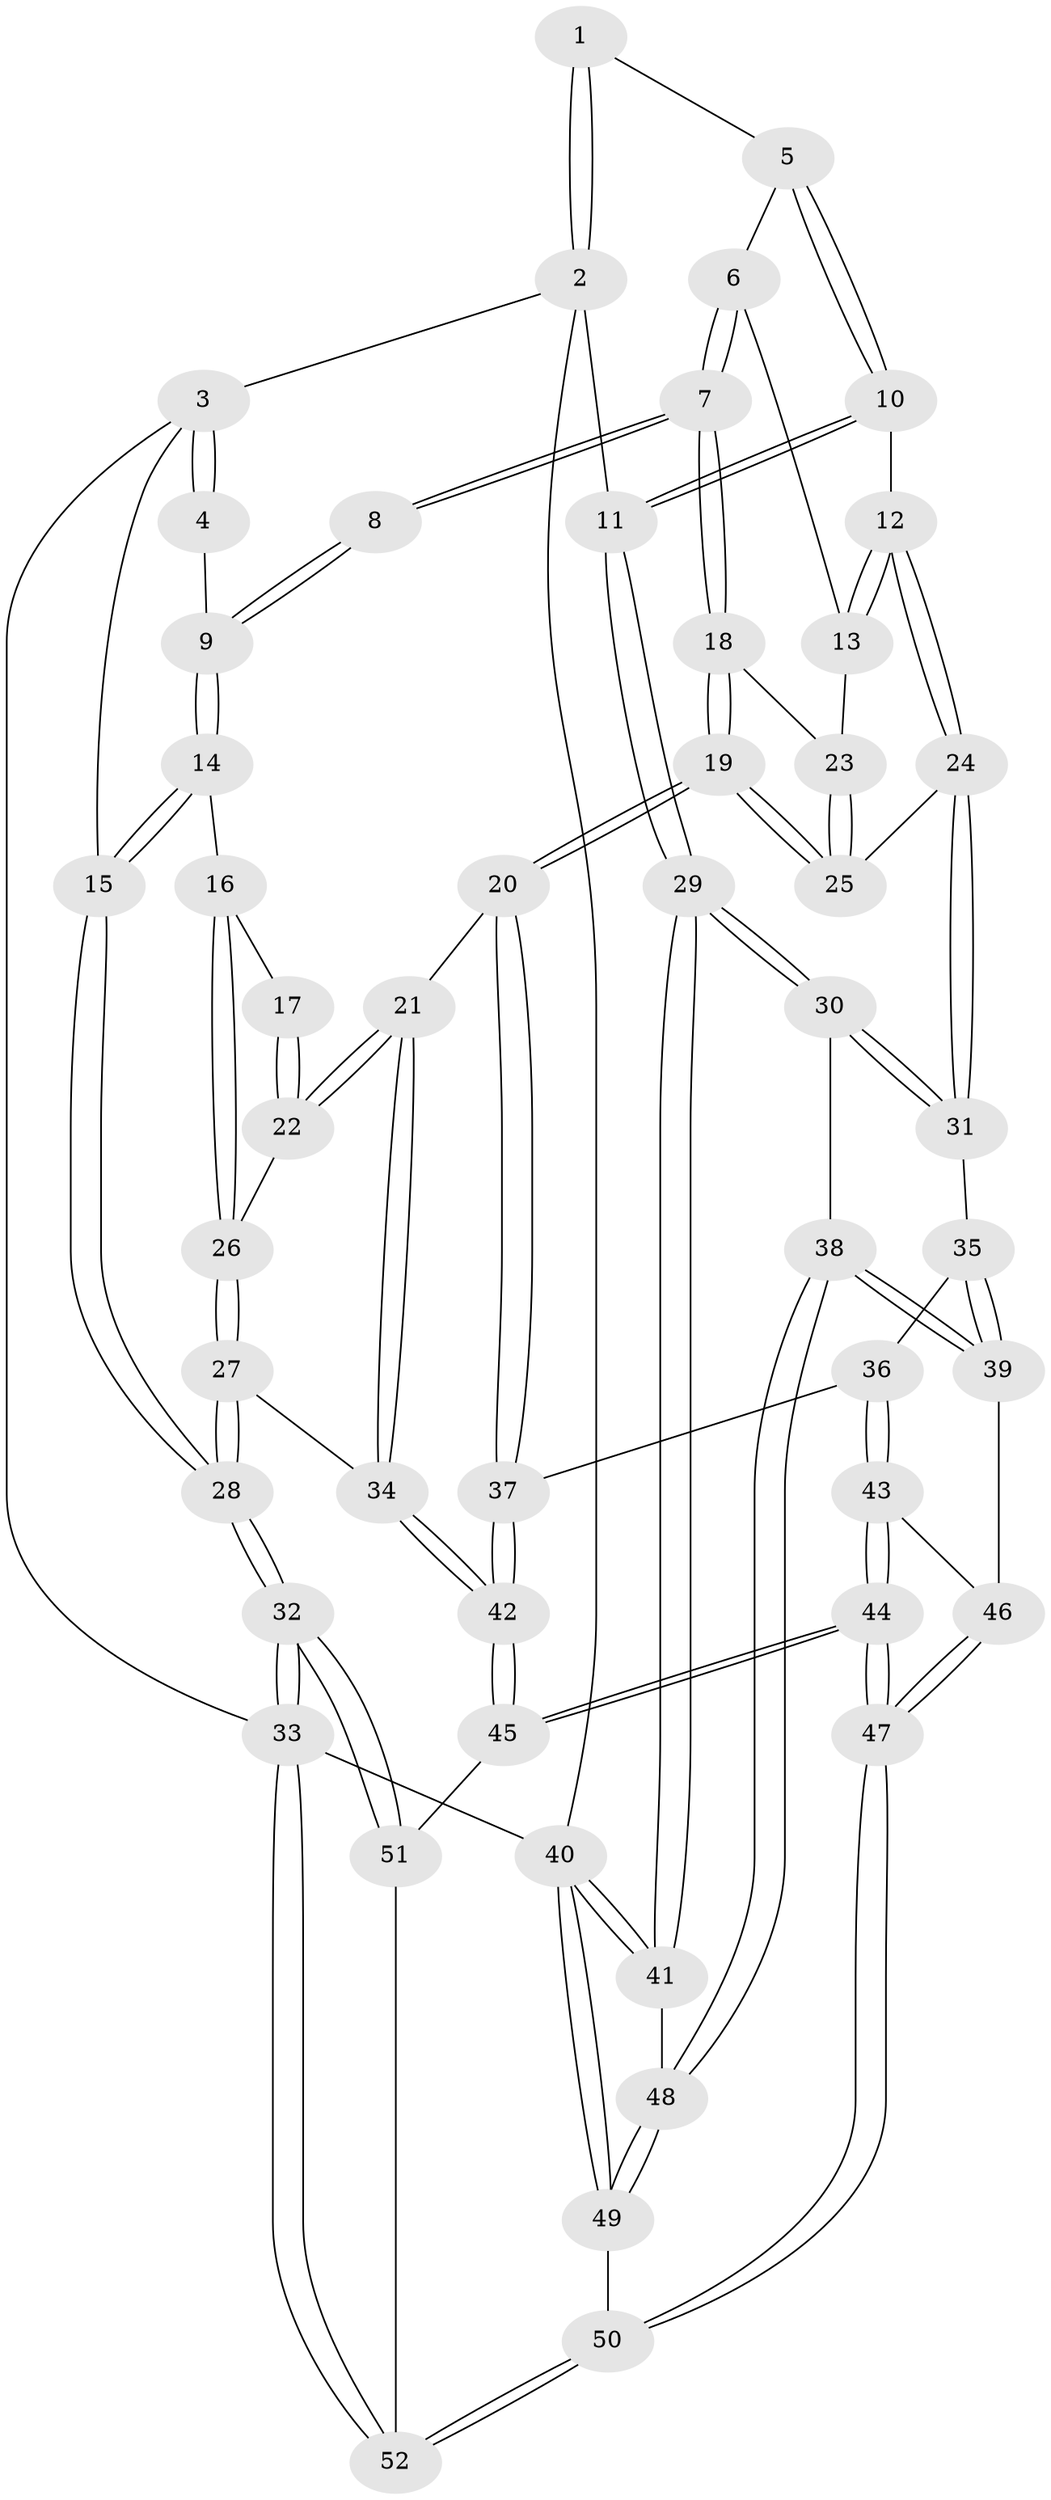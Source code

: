 // Generated by graph-tools (version 1.1) at 2025/51/03/09/25 03:51:04]
// undirected, 52 vertices, 127 edges
graph export_dot {
graph [start="1"]
  node [color=gray90,style=filled];
  1 [pos="+0.6436533022652344+0"];
  2 [pos="+1+0"];
  3 [pos="+0+0"];
  4 [pos="+0.2649995837277818+0"];
  5 [pos="+0.687505900061511+0.11047581141536873"];
  6 [pos="+0.6861146587036602+0.11221515707157649"];
  7 [pos="+0.4817195600227881+0.21986529542373087"];
  8 [pos="+0.41741236651393315+0.1770750615177868"];
  9 [pos="+0.30700148128085525+0"];
  10 [pos="+1+0.20023765700802235"];
  11 [pos="+1+0.17521946552153495"];
  12 [pos="+0.8389835927657535+0.33671283593808793"];
  13 [pos="+0.7083966617438677+0.29561008153657553"];
  14 [pos="+0.18646213267526307+0.3145377966215572"];
  15 [pos="+0+0.0009035834679075553"];
  16 [pos="+0.21019470439272211+0.3487548176711486"];
  17 [pos="+0.3526419082254884+0.25335235813282697"];
  18 [pos="+0.5109983216089662+0.2851735166048917"];
  19 [pos="+0.5001728044832529+0.5068730377560292"];
  20 [pos="+0.49054933281208524+0.5292350238154356"];
  21 [pos="+0.4254398713298444+0.5074149207205818"];
  22 [pos="+0.34943421425309595+0.4481501275066589"];
  23 [pos="+0.6826176904723263+0.3042652073086714"];
  24 [pos="+0.7921118550858903+0.4401664955209518"];
  25 [pos="+0.6544613246728486+0.4329716902669252"];
  26 [pos="+0.20911391303885912+0.3938840778458932"];
  27 [pos="+0+0.6278678653020284"];
  28 [pos="+0+0.6304156653161846"];
  29 [pos="+1+0.5937297027014251"];
  30 [pos="+0.8148633177516217+0.5753236657071734"];
  31 [pos="+0.8036341491237952+0.5634367712715753"];
  32 [pos="+0+1"];
  33 [pos="+0+1"];
  34 [pos="+0.010748262457839938+0.6328840169838681"];
  35 [pos="+0.6408214040893795+0.5749827632043593"];
  36 [pos="+0.5284993307558068+0.5783177151073426"];
  37 [pos="+0.4950506325180111+0.5451506060360474"];
  38 [pos="+0.7804816258181769+0.7426502177963044"];
  39 [pos="+0.7689478687341084+0.741000445755577"];
  40 [pos="+1+1"];
  41 [pos="+1+0.6436325208630582"];
  42 [pos="+0.2627968135391073+0.7808557021215152"];
  43 [pos="+0.5457291501486519+0.6291105220255524"];
  44 [pos="+0.36134471471455604+0.8795737638856616"];
  45 [pos="+0.26574037896123015+0.7869817587244672"];
  46 [pos="+0.5882067192800071+0.722097215529608"];
  47 [pos="+0.5166837861309108+1"];
  48 [pos="+0.8284575306465023+0.8236252567283193"];
  49 [pos="+0.7827364941488877+1"];
  50 [pos="+0.5317702672431716+1"];
  51 [pos="+0.19763451588278103+0.8959125343779077"];
  52 [pos="+0.22314119444201413+1"];
  1 -- 2;
  1 -- 2;
  1 -- 5;
  2 -- 3;
  2 -- 11;
  2 -- 40;
  3 -- 4;
  3 -- 4;
  3 -- 15;
  3 -- 33;
  4 -- 9;
  5 -- 6;
  5 -- 10;
  5 -- 10;
  6 -- 7;
  6 -- 7;
  6 -- 13;
  7 -- 8;
  7 -- 8;
  7 -- 18;
  7 -- 18;
  8 -- 9;
  8 -- 9;
  9 -- 14;
  9 -- 14;
  10 -- 11;
  10 -- 11;
  10 -- 12;
  11 -- 29;
  11 -- 29;
  12 -- 13;
  12 -- 13;
  12 -- 24;
  12 -- 24;
  13 -- 23;
  14 -- 15;
  14 -- 15;
  14 -- 16;
  15 -- 28;
  15 -- 28;
  16 -- 17;
  16 -- 26;
  16 -- 26;
  17 -- 22;
  17 -- 22;
  18 -- 19;
  18 -- 19;
  18 -- 23;
  19 -- 20;
  19 -- 20;
  19 -- 25;
  19 -- 25;
  20 -- 21;
  20 -- 37;
  20 -- 37;
  21 -- 22;
  21 -- 22;
  21 -- 34;
  21 -- 34;
  22 -- 26;
  23 -- 25;
  23 -- 25;
  24 -- 25;
  24 -- 31;
  24 -- 31;
  26 -- 27;
  26 -- 27;
  27 -- 28;
  27 -- 28;
  27 -- 34;
  28 -- 32;
  28 -- 32;
  29 -- 30;
  29 -- 30;
  29 -- 41;
  29 -- 41;
  30 -- 31;
  30 -- 31;
  30 -- 38;
  31 -- 35;
  32 -- 33;
  32 -- 33;
  32 -- 51;
  32 -- 51;
  33 -- 40;
  33 -- 52;
  33 -- 52;
  34 -- 42;
  34 -- 42;
  35 -- 36;
  35 -- 39;
  35 -- 39;
  36 -- 37;
  36 -- 43;
  36 -- 43;
  37 -- 42;
  37 -- 42;
  38 -- 39;
  38 -- 39;
  38 -- 48;
  38 -- 48;
  39 -- 46;
  40 -- 41;
  40 -- 41;
  40 -- 49;
  40 -- 49;
  41 -- 48;
  42 -- 45;
  42 -- 45;
  43 -- 44;
  43 -- 44;
  43 -- 46;
  44 -- 45;
  44 -- 45;
  44 -- 47;
  44 -- 47;
  45 -- 51;
  46 -- 47;
  46 -- 47;
  47 -- 50;
  47 -- 50;
  48 -- 49;
  48 -- 49;
  49 -- 50;
  50 -- 52;
  50 -- 52;
  51 -- 52;
}
